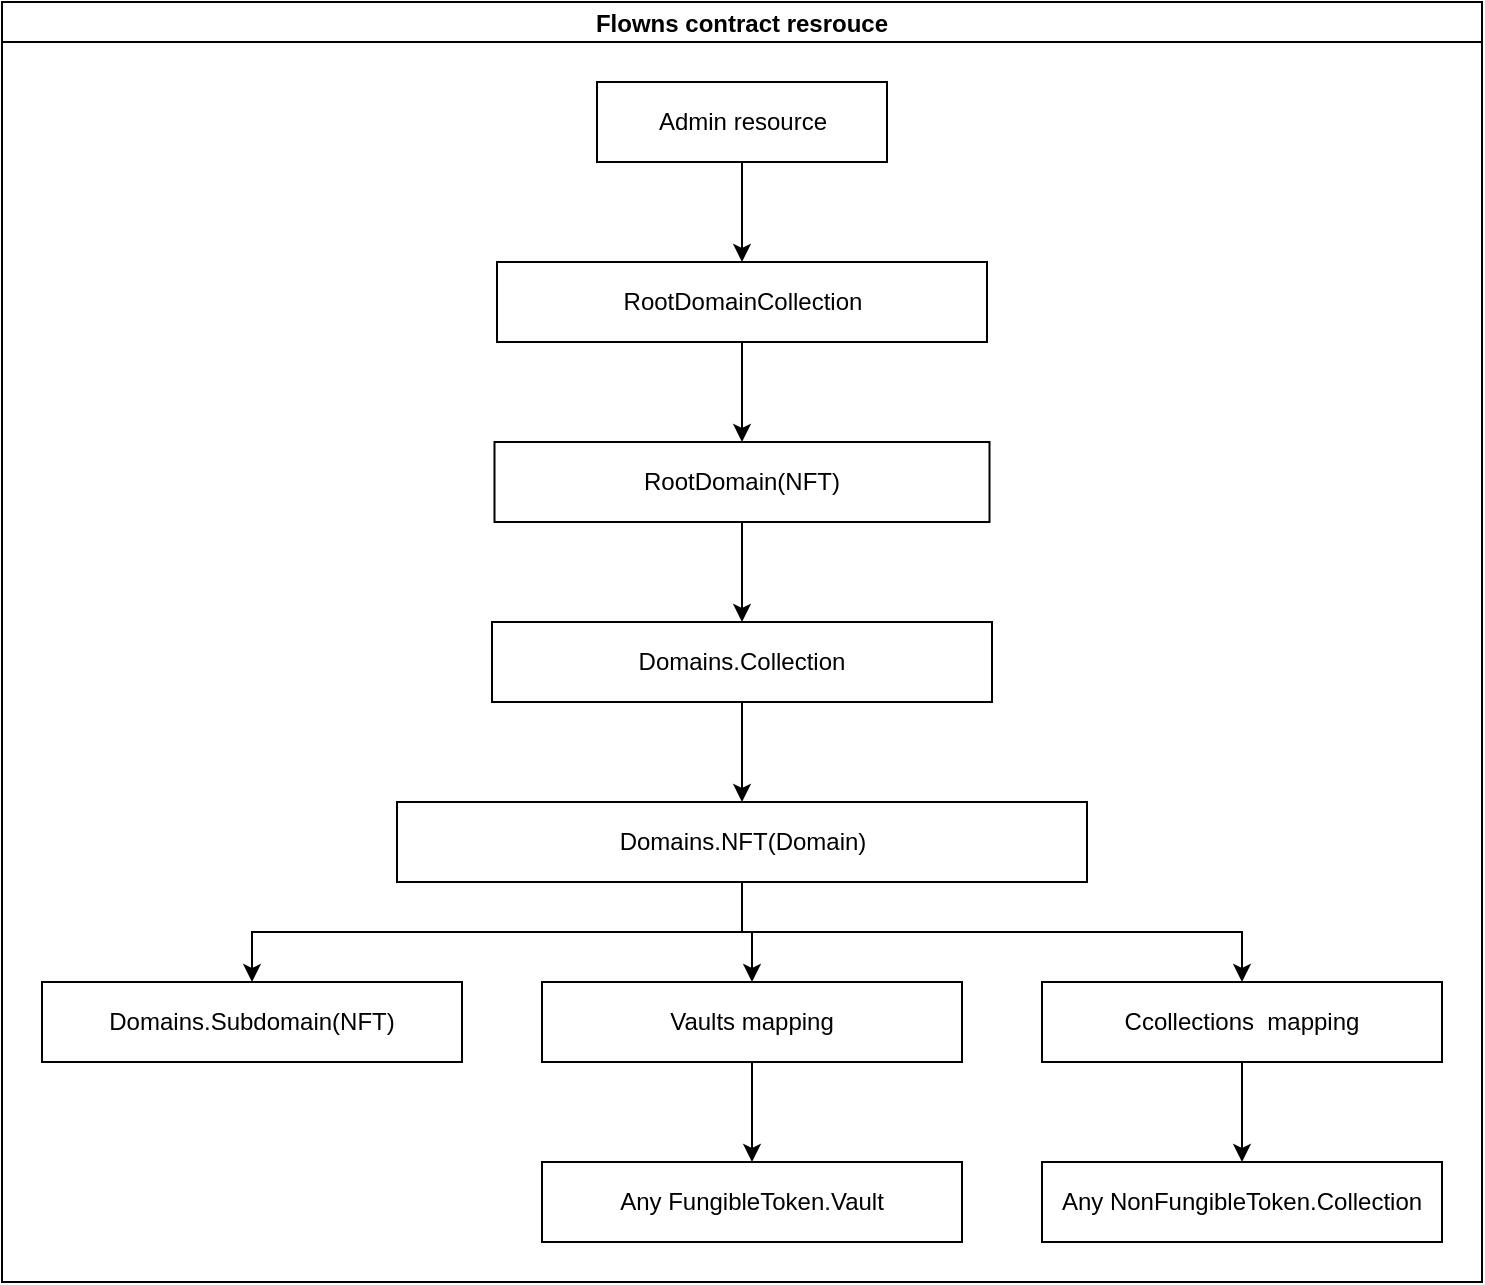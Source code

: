 <mxfile>
    <diagram id="067kmc8EleSCg6d-OjCm" name="第 1 页">
        <mxGraphModel dx="1193" dy="849" grid="1" gridSize="10" guides="1" tooltips="1" connect="1" arrows="1" fold="1" page="1" pageScale="1" pageWidth="827" pageHeight="1169" math="0" shadow="0">
            <root>
                <mxCell id="0"/>
                <mxCell id="1" parent="0"/>
                <mxCell id="17" value="Flowns contract resrouce" style="swimlane;startSize=20;horizontal=1;childLayout=treeLayout;horizontalTree=0;resizable=0;containerType=tree;" vertex="1" parent="1">
                    <mxGeometry x="40" y="120" width="740" height="640" as="geometry"/>
                </mxCell>
                <mxCell id="18" value="Admin resource" style="whiteSpace=wrap;html=1;" vertex="1" parent="17">
                    <mxGeometry x="297.5" y="40" width="145" height="40" as="geometry"/>
                </mxCell>
                <mxCell id="19" value="RootDomainCollection" style="whiteSpace=wrap;html=1;" vertex="1" parent="17">
                    <mxGeometry x="247.5" y="130" width="245" height="40" as="geometry"/>
                </mxCell>
                <mxCell id="20" value="" style="edgeStyle=elbowEdgeStyle;elbow=vertical;html=1;rounded=0;" edge="1" parent="17" source="18" target="19">
                    <mxGeometry relative="1" as="geometry"/>
                </mxCell>
                <mxCell id="24" value="" style="edgeStyle=elbowEdgeStyle;elbow=vertical;html=1;rounded=0;" edge="1" target="25" source="19" parent="17">
                    <mxGeometry relative="1" as="geometry">
                        <mxPoint x="-137.5" y="210" as="sourcePoint"/>
                    </mxGeometry>
                </mxCell>
                <mxCell id="25" value="RootDomain(NFT)" style="whiteSpace=wrap;html=1;" vertex="1" parent="17">
                    <mxGeometry x="246.25" y="220" width="247.5" height="40" as="geometry"/>
                </mxCell>
                <mxCell id="30" value="" style="edgeStyle=elbowEdgeStyle;elbow=vertical;html=1;rounded=0;" edge="1" target="31" source="25" parent="17">
                    <mxGeometry relative="1" as="geometry">
                        <mxPoint x="-137.5" y="300" as="sourcePoint"/>
                    </mxGeometry>
                </mxCell>
                <mxCell id="31" value="Domains.Collection" style="whiteSpace=wrap;html=1;" vertex="1" parent="17">
                    <mxGeometry x="245" y="310" width="250" height="40" as="geometry"/>
                </mxCell>
                <mxCell id="33" value="" style="edgeStyle=elbowEdgeStyle;elbow=vertical;html=1;rounded=0;" edge="1" target="34" source="31" parent="17">
                    <mxGeometry relative="1" as="geometry">
                        <mxPoint x="-40" y="390.0" as="sourcePoint"/>
                    </mxGeometry>
                </mxCell>
                <mxCell id="34" value="Domains.NFT(Domain)" style="whiteSpace=wrap;html=1;" vertex="1" parent="17">
                    <mxGeometry x="197.5" y="400" width="345" height="40" as="geometry"/>
                </mxCell>
                <mxCell id="35" value="" style="edgeStyle=elbowEdgeStyle;elbow=vertical;html=1;rounded=0;" edge="1" target="36" source="34" parent="17">
                    <mxGeometry relative="1" as="geometry">
                        <mxPoint x="-40" y="480.0" as="sourcePoint"/>
                    </mxGeometry>
                </mxCell>
                <mxCell id="36" value="Domains.Subdomain(NFT)" style="whiteSpace=wrap;html=1;" vertex="1" parent="17">
                    <mxGeometry x="20" y="490" width="210" height="40" as="geometry"/>
                </mxCell>
                <mxCell id="37" value="" style="edgeStyle=elbowEdgeStyle;elbow=vertical;html=1;rounded=0;" edge="1" target="38" source="34" parent="17">
                    <mxGeometry relative="1" as="geometry">
                        <mxPoint x="-40" y="570.0" as="sourcePoint"/>
                    </mxGeometry>
                </mxCell>
                <mxCell id="38" value="Vaults mapping" style="whiteSpace=wrap;html=1;" vertex="1" parent="17">
                    <mxGeometry x="270" y="490" width="210" height="40" as="geometry"/>
                </mxCell>
                <mxCell id="39" value="" style="edgeStyle=elbowEdgeStyle;elbow=vertical;html=1;rounded=0;" edge="1" target="40" source="34" parent="17">
                    <mxGeometry relative="1" as="geometry">
                        <mxPoint x="157.5" y="570.0" as="sourcePoint"/>
                    </mxGeometry>
                </mxCell>
                <mxCell id="40" value="Ccollections&amp;nbsp; mapping" style="whiteSpace=wrap;html=1;" vertex="1" parent="17">
                    <mxGeometry x="520" y="490" width="200" height="40" as="geometry"/>
                </mxCell>
                <mxCell id="41" value="" style="edgeStyle=elbowEdgeStyle;elbow=vertical;html=1;rounded=0;" edge="1" target="42" source="38" parent="17">
                    <mxGeometry relative="1" as="geometry">
                        <mxPoint x="410" y="480.0" as="sourcePoint"/>
                    </mxGeometry>
                </mxCell>
                <mxCell id="42" value="Any&amp;nbsp;FungibleToken.Vault" style="whiteSpace=wrap;html=1;" vertex="1" parent="17">
                    <mxGeometry x="270" y="580" width="210" height="40" as="geometry"/>
                </mxCell>
                <mxCell id="43" value="" style="edgeStyle=elbowEdgeStyle;elbow=vertical;html=1;rounded=0;" edge="1" target="44" source="40" parent="17">
                    <mxGeometry relative="1" as="geometry">
                        <mxPoint x="410" y="480.0" as="sourcePoint"/>
                    </mxGeometry>
                </mxCell>
                <mxCell id="44" value="Any NonFungibleToken.Collection" style="whiteSpace=wrap;html=1;" vertex="1" parent="17">
                    <mxGeometry x="520" y="580" width="200" height="40" as="geometry"/>
                </mxCell>
            </root>
        </mxGraphModel>
    </diagram>
</mxfile>